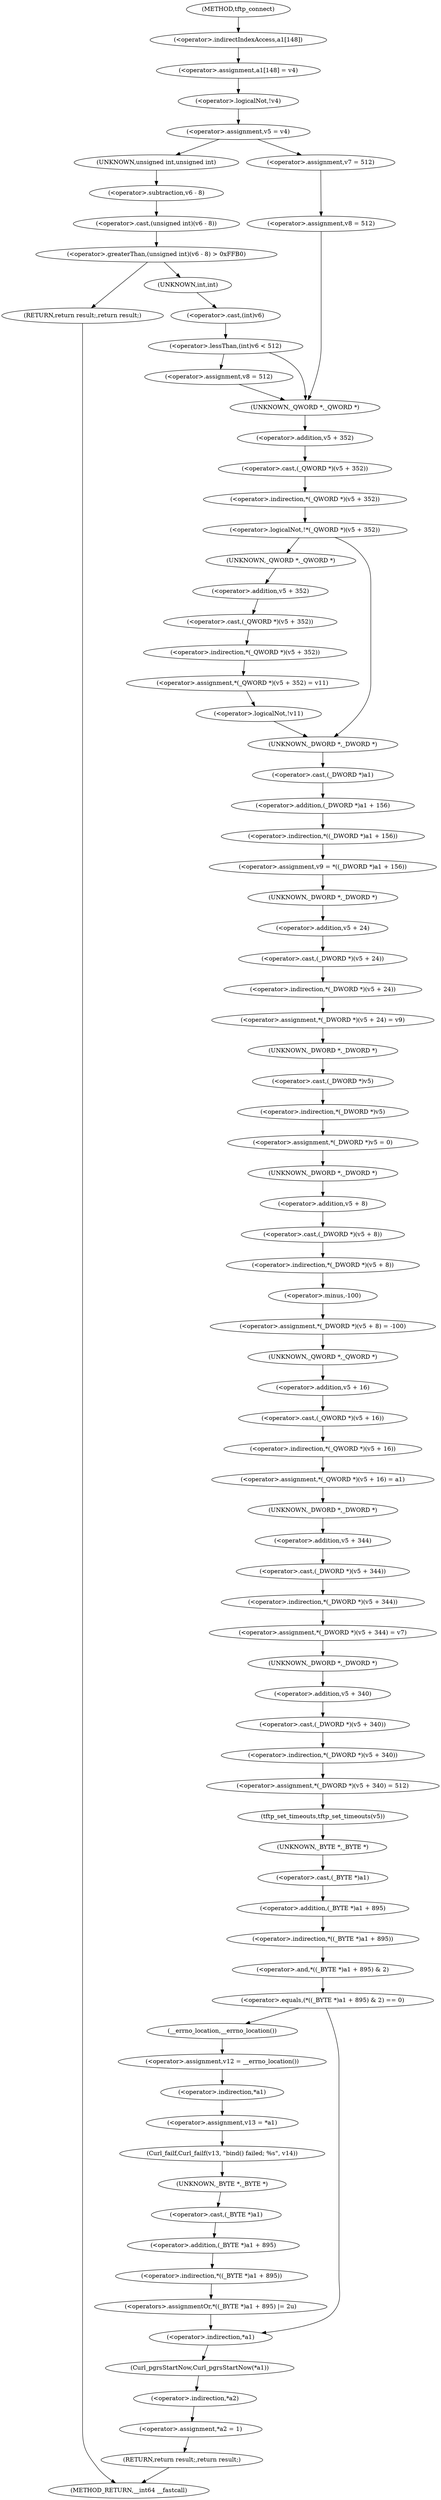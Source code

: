 digraph tftp_connect {  
"1000131" [label = "(<operator>.assignment,a1[148] = v4)" ]
"1000132" [label = "(<operator>.indirectIndexAccess,a1[148])" ]
"1000137" [label = "(<operator>.logicalNot,!v4)" ]
"1000140" [label = "(<operator>.assignment,v5 = v4)" ]
"1000148" [label = "(<operator>.greaterThan,(unsigned int)(v6 - 8) > 0xFFB0)" ]
"1000149" [label = "(<operator>.cast,(unsigned int)(v6 - 8))" ]
"1000150" [label = "(UNKNOWN,unsigned int,unsigned int)" ]
"1000151" [label = "(<operator>.subtraction,v6 - 8)" ]
"1000155" [label = "(RETURN,return result;,return result;)" ]
"1000158" [label = "(<operator>.lessThan,(int)v6 < 512)" ]
"1000159" [label = "(<operator>.cast,(int)v6)" ]
"1000160" [label = "(UNKNOWN,int,int)" ]
"1000163" [label = "(<operator>.assignment,v8 = 512)" ]
"1000169" [label = "(<operator>.assignment,v7 = 512)" ]
"1000172" [label = "(<operator>.assignment,v8 = 512)" ]
"1000176" [label = "(<operator>.logicalNot,!*(_QWORD *)(v5 + 352))" ]
"1000177" [label = "(<operator>.indirection,*(_QWORD *)(v5 + 352))" ]
"1000178" [label = "(<operator>.cast,(_QWORD *)(v5 + 352))" ]
"1000179" [label = "(UNKNOWN,_QWORD *,_QWORD *)" ]
"1000180" [label = "(<operator>.addition,v5 + 352)" ]
"1000184" [label = "(<operator>.assignment,*(_QWORD *)(v5 + 352) = v11)" ]
"1000185" [label = "(<operator>.indirection,*(_QWORD *)(v5 + 352))" ]
"1000186" [label = "(<operator>.cast,(_QWORD *)(v5 + 352))" ]
"1000187" [label = "(UNKNOWN,_QWORD *,_QWORD *)" ]
"1000188" [label = "(<operator>.addition,v5 + 352)" ]
"1000193" [label = "(<operator>.logicalNot,!v11)" ]
"1000197" [label = "(<operator>.assignment,v9 = *((_DWORD *)a1 + 156))" ]
"1000199" [label = "(<operator>.indirection,*((_DWORD *)a1 + 156))" ]
"1000200" [label = "(<operator>.addition,(_DWORD *)a1 + 156)" ]
"1000201" [label = "(<operator>.cast,(_DWORD *)a1)" ]
"1000202" [label = "(UNKNOWN,_DWORD *,_DWORD *)" ]
"1000205" [label = "(<operator>.assignment,*(_DWORD *)(v5 + 24) = v9)" ]
"1000206" [label = "(<operator>.indirection,*(_DWORD *)(v5 + 24))" ]
"1000207" [label = "(<operator>.cast,(_DWORD *)(v5 + 24))" ]
"1000208" [label = "(UNKNOWN,_DWORD *,_DWORD *)" ]
"1000209" [label = "(<operator>.addition,v5 + 24)" ]
"1000213" [label = "(<operator>.assignment,*(_DWORD *)v5 = 0)" ]
"1000214" [label = "(<operator>.indirection,*(_DWORD *)v5)" ]
"1000215" [label = "(<operator>.cast,(_DWORD *)v5)" ]
"1000216" [label = "(UNKNOWN,_DWORD *,_DWORD *)" ]
"1000219" [label = "(<operator>.assignment,*(_DWORD *)(v5 + 8) = -100)" ]
"1000220" [label = "(<operator>.indirection,*(_DWORD *)(v5 + 8))" ]
"1000221" [label = "(<operator>.cast,(_DWORD *)(v5 + 8))" ]
"1000222" [label = "(UNKNOWN,_DWORD *,_DWORD *)" ]
"1000223" [label = "(<operator>.addition,v5 + 8)" ]
"1000226" [label = "(<operator>.minus,-100)" ]
"1000228" [label = "(<operator>.assignment,*(_QWORD *)(v5 + 16) = a1)" ]
"1000229" [label = "(<operator>.indirection,*(_QWORD *)(v5 + 16))" ]
"1000230" [label = "(<operator>.cast,(_QWORD *)(v5 + 16))" ]
"1000231" [label = "(UNKNOWN,_QWORD *,_QWORD *)" ]
"1000232" [label = "(<operator>.addition,v5 + 16)" ]
"1000236" [label = "(<operator>.assignment,*(_DWORD *)(v5 + 344) = v7)" ]
"1000237" [label = "(<operator>.indirection,*(_DWORD *)(v5 + 344))" ]
"1000238" [label = "(<operator>.cast,(_DWORD *)(v5 + 344))" ]
"1000239" [label = "(UNKNOWN,_DWORD *,_DWORD *)" ]
"1000240" [label = "(<operator>.addition,v5 + 344)" ]
"1000244" [label = "(<operator>.assignment,*(_DWORD *)(v5 + 340) = 512)" ]
"1000245" [label = "(<operator>.indirection,*(_DWORD *)(v5 + 340))" ]
"1000246" [label = "(<operator>.cast,(_DWORD *)(v5 + 340))" ]
"1000247" [label = "(UNKNOWN,_DWORD *,_DWORD *)" ]
"1000248" [label = "(<operator>.addition,v5 + 340)" ]
"1000252" [label = "(tftp_set_timeouts,tftp_set_timeouts(v5))" ]
"1000255" [label = "(<operator>.equals,(*((_BYTE *)a1 + 895) & 2) == 0)" ]
"1000256" [label = "(<operator>.and,*((_BYTE *)a1 + 895) & 2)" ]
"1000257" [label = "(<operator>.indirection,*((_BYTE *)a1 + 895))" ]
"1000258" [label = "(<operator>.addition,(_BYTE *)a1 + 895)" ]
"1000259" [label = "(<operator>.cast,(_BYTE *)a1)" ]
"1000260" [label = "(UNKNOWN,_BYTE *,_BYTE *)" ]
"1000267" [label = "(<operator>.assignment,v12 = __errno_location())" ]
"1000269" [label = "(__errno_location,__errno_location())" ]
"1000270" [label = "(<operator>.assignment,v13 = *a1)" ]
"1000272" [label = "(<operator>.indirection,*a1)" ]
"1000274" [label = "(Curl_failf,Curl_failf(v13, \"bind() failed; %s\", v14))" ]
"1000279" [label = "(<operators>.assignmentOr,*((_BYTE *)a1 + 895) |= 2u)" ]
"1000280" [label = "(<operator>.indirection,*((_BYTE *)a1 + 895))" ]
"1000281" [label = "(<operator>.addition,(_BYTE *)a1 + 895)" ]
"1000282" [label = "(<operator>.cast,(_BYTE *)a1)" ]
"1000283" [label = "(UNKNOWN,_BYTE *,_BYTE *)" ]
"1000287" [label = "(Curl_pgrsStartNow,Curl_pgrsStartNow(*a1))" ]
"1000288" [label = "(<operator>.indirection,*a1)" ]
"1000291" [label = "(<operator>.assignment,*a2 = 1)" ]
"1000292" [label = "(<operator>.indirection,*a2)" ]
"1000295" [label = "(RETURN,return result;,return result;)" ]
"1000114" [label = "(METHOD,tftp_connect)" ]
"1000298" [label = "(METHOD_RETURN,__int64 __fastcall)" ]
  "1000131" -> "1000137" 
  "1000132" -> "1000131" 
  "1000137" -> "1000140" 
  "1000140" -> "1000150" 
  "1000140" -> "1000169" 
  "1000148" -> "1000160" 
  "1000148" -> "1000155" 
  "1000149" -> "1000148" 
  "1000150" -> "1000151" 
  "1000151" -> "1000149" 
  "1000155" -> "1000298" 
  "1000158" -> "1000179" 
  "1000158" -> "1000163" 
  "1000159" -> "1000158" 
  "1000160" -> "1000159" 
  "1000163" -> "1000179" 
  "1000169" -> "1000172" 
  "1000172" -> "1000179" 
  "1000176" -> "1000187" 
  "1000176" -> "1000202" 
  "1000177" -> "1000176" 
  "1000178" -> "1000177" 
  "1000179" -> "1000180" 
  "1000180" -> "1000178" 
  "1000184" -> "1000193" 
  "1000185" -> "1000184" 
  "1000186" -> "1000185" 
  "1000187" -> "1000188" 
  "1000188" -> "1000186" 
  "1000193" -> "1000202" 
  "1000197" -> "1000208" 
  "1000199" -> "1000197" 
  "1000200" -> "1000199" 
  "1000201" -> "1000200" 
  "1000202" -> "1000201" 
  "1000205" -> "1000216" 
  "1000206" -> "1000205" 
  "1000207" -> "1000206" 
  "1000208" -> "1000209" 
  "1000209" -> "1000207" 
  "1000213" -> "1000222" 
  "1000214" -> "1000213" 
  "1000215" -> "1000214" 
  "1000216" -> "1000215" 
  "1000219" -> "1000231" 
  "1000220" -> "1000226" 
  "1000221" -> "1000220" 
  "1000222" -> "1000223" 
  "1000223" -> "1000221" 
  "1000226" -> "1000219" 
  "1000228" -> "1000239" 
  "1000229" -> "1000228" 
  "1000230" -> "1000229" 
  "1000231" -> "1000232" 
  "1000232" -> "1000230" 
  "1000236" -> "1000247" 
  "1000237" -> "1000236" 
  "1000238" -> "1000237" 
  "1000239" -> "1000240" 
  "1000240" -> "1000238" 
  "1000244" -> "1000252" 
  "1000245" -> "1000244" 
  "1000246" -> "1000245" 
  "1000247" -> "1000248" 
  "1000248" -> "1000246" 
  "1000252" -> "1000260" 
  "1000255" -> "1000269" 
  "1000255" -> "1000288" 
  "1000256" -> "1000255" 
  "1000257" -> "1000256" 
  "1000258" -> "1000257" 
  "1000259" -> "1000258" 
  "1000260" -> "1000259" 
  "1000267" -> "1000272" 
  "1000269" -> "1000267" 
  "1000270" -> "1000274" 
  "1000272" -> "1000270" 
  "1000274" -> "1000283" 
  "1000279" -> "1000288" 
  "1000280" -> "1000279" 
  "1000281" -> "1000280" 
  "1000282" -> "1000281" 
  "1000283" -> "1000282" 
  "1000287" -> "1000292" 
  "1000288" -> "1000287" 
  "1000291" -> "1000295" 
  "1000292" -> "1000291" 
  "1000295" -> "1000298" 
  "1000114" -> "1000132" 
}
